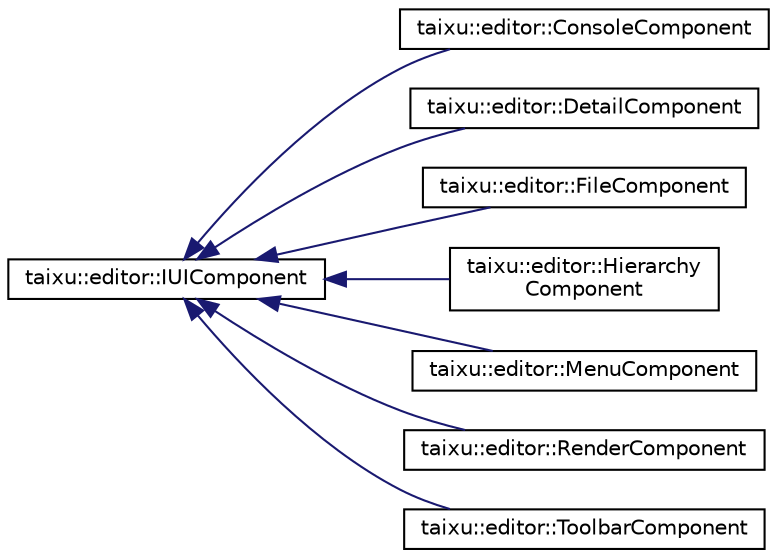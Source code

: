 digraph "Graphical Class Hierarchy"
{
 // LATEX_PDF_SIZE
  edge [fontname="Helvetica",fontsize="10",labelfontname="Helvetica",labelfontsize="10"];
  node [fontname="Helvetica",fontsize="10",shape=record];
  rankdir="LR";
  Node0 [label="taixu::editor::IUIComponent",height=0.2,width=0.4,color="black", fillcolor="white", style="filled",URL="$classtaixu_1_1editor_1_1IUIComponent.html",tooltip=" "];
  Node0 -> Node1 [dir="back",color="midnightblue",fontsize="10",style="solid",fontname="Helvetica"];
  Node1 [label="taixu::editor::ConsoleComponent",height=0.2,width=0.4,color="black", fillcolor="white", style="filled",URL="$classtaixu_1_1editor_1_1ConsoleComponent.html",tooltip=" "];
  Node0 -> Node2 [dir="back",color="midnightblue",fontsize="10",style="solid",fontname="Helvetica"];
  Node2 [label="taixu::editor::DetailComponent",height=0.2,width=0.4,color="black", fillcolor="white", style="filled",URL="$classtaixu_1_1editor_1_1DetailComponent.html",tooltip=" "];
  Node0 -> Node3 [dir="back",color="midnightblue",fontsize="10",style="solid",fontname="Helvetica"];
  Node3 [label="taixu::editor::FileComponent",height=0.2,width=0.4,color="black", fillcolor="white", style="filled",URL="$classtaixu_1_1editor_1_1FileComponent.html",tooltip=" "];
  Node0 -> Node4 [dir="back",color="midnightblue",fontsize="10",style="solid",fontname="Helvetica"];
  Node4 [label="taixu::editor::Hierarchy\lComponent",height=0.2,width=0.4,color="black", fillcolor="white", style="filled",URL="$classtaixu_1_1editor_1_1HierarchyComponent.html",tooltip=" "];
  Node0 -> Node5 [dir="back",color="midnightblue",fontsize="10",style="solid",fontname="Helvetica"];
  Node5 [label="taixu::editor::MenuComponent",height=0.2,width=0.4,color="black", fillcolor="white", style="filled",URL="$classtaixu_1_1editor_1_1MenuComponent.html",tooltip=" "];
  Node0 -> Node6 [dir="back",color="midnightblue",fontsize="10",style="solid",fontname="Helvetica"];
  Node6 [label="taixu::editor::RenderComponent",height=0.2,width=0.4,color="black", fillcolor="white", style="filled",URL="$classtaixu_1_1editor_1_1RenderComponent.html",tooltip=" "];
  Node0 -> Node7 [dir="back",color="midnightblue",fontsize="10",style="solid",fontname="Helvetica"];
  Node7 [label="taixu::editor::ToolbarComponent",height=0.2,width=0.4,color="black", fillcolor="white", style="filled",URL="$classtaixu_1_1editor_1_1ToolbarComponent.html",tooltip=" "];
}
